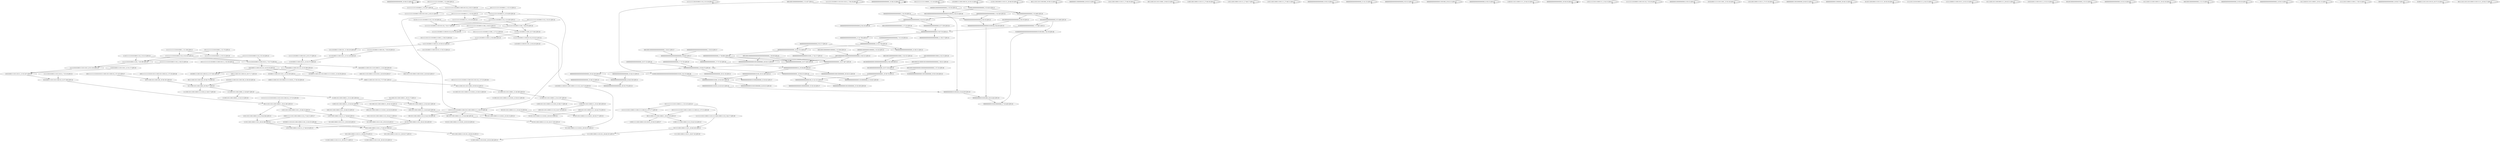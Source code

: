 digraph G {
    "00000000000000000000_18-38:15-LEN:20" -> "00000000000000000000_18-38:15-LEN:20";
    "111211101000111100101110_9-33:32-LEN:24" -> "110100011110010111001100011111110_14-47:19-LEN:33";
    "111211101000111100101110_9-33:32-LEN:24" -> "11010001111001011101_14-34:16-LEN:20";
    "101000111101101110011000111101_15-45:25-LEN:30" -> "1101110011000111101111_27-49:19-LEN:22";
    "101000111101101110011000111101_15-45:25-LEN:30" -> "11011100110001111011_27-46:522-LEN:20";
    "1111111112010100011110_3-25:18-LEN:22" -> "1111111112010100011110_3-25:18-LEN:22";
    "01111001101110011000_20-39:477-LEN:20" -> "11110011011100110001_21-40:467-LEN:20";
    "01111001101110011000_20-39:477-LEN:20" -> "1111001101110011000111111010_21-49:17-LEN:28";
    "00000000000000000000_18-38:15-LEN:20" -> "00000000000000000000_18-38:15-LEN:20";
    "1001111111121010101011110011011100110_1-37:152-LEN:37" -> "10111100110111001100_19-38:192-LEN:20";
    "00010001000000001000000_1-23:206-LEN:23" -> "00010000000010000000000000000000_5-36:212-LEN:32";
    "11101110011000111101_26-45:286-LEN:20" -> "1101110011000111101111_27-49:19-LEN:22";
    "11101110011000111101_26-45:286-LEN:20" -> "11011100110001111011_27-46:522-LEN:20";
    "11111211101000111101101110111_7-36:18-LEN:29" -> "11111211101000111101101110111_7-36:18-LEN:29";
    "00000000000000000000000_13-36:15-LEN:23" -> "00000000000000000000000_13-36:15-LEN:23";
    "111111121011100011110011111100110_5-37:177-LEN:33" -> "00111100111111001100011_19-41:219-LEN:23";
    "01010001111001101111011000111_14-42:69-LEN:29" -> "100110111101100011110110101_24-50:30-LEN:27";
    "01010001111001101111011000111_14-42:69-LEN:29" -> "100110111101100011100110101_24-50:45-LEN:27";
    "000100010000000000100000000000000000_1-37:23-LEN:36" -> "010000000000000000001_19-39:74-LEN:21";
    "000100010000000000100000000000000000_1-37:23-LEN:36" -> "01000000000000000001100100000000_19-50:159-LEN:32";
    "0000001000000001000000_1-23:16-LEN:22" -> "00010000000010000000000000000000_5-36:212-LEN:32";
    "10100011110011011100110_15-37:262-LEN:23" -> "00111100110111001100_19-38:274-LEN:20";
    "10111111111211100001_1-21:16-LEN:20" -> "10111111111211100001_1-21:16-LEN:20";
    "00000000000000000000000_1-24:19-LEN:23" -> "000000000000000000000_6-26:252-LEN:21";
    "00000000000000000000000_1-24:19-LEN:23" -> "0000000000000000000000_6-28:16-LEN:22";
    "100111111112101011011110011011100110_1-37:20-LEN:36" -> "10111100110111001100_19-38:192-LEN:20";
    "11010100011110111011_12-31:17-LEN:20" -> "10101000111101110111_13-32:247-LEN:20";
    "11010001111001100110_14-33:15-LEN:20" -> "11010001111001100110_14-33:15-LEN:20";
    "01000100000000000000000000000000010100_3-41:22-LEN:38" -> "00000000000000101001_23-42:431-LEN:20";
    "01000100000000000000000000000000010100_3-41:22-LEN:38" -> "000000000000001010000000000_23-50:42-LEN:27";
    "010000000000000000000_7-27:462-LEN:21" -> "000000000000000000000_9-29:710-LEN:21";
    "1101110111001100011110_23-44:264-LEN:22" -> "11101110011000111101_26-45:286-LEN:20";
    "00000000000101001000_26-45:444-LEN:20" -> "000000000010100100000000_27-50:449-LEN:24";
    "1110111001000111101111_26-48:20-LEN:22" -> "1110111001000111101111_26-48:20-LEN:22";
    "010001000000000000000_3-23:453-LEN:21" -> "00010000000000000000_5-24:466-LEN:20";
    "010001000000000000000_3-23:453-LEN:21" -> "00010000000000000000000000000001010010_5-43:22-LEN:38";
    "00000000000000000000000_13-36:15-LEN:23" -> "00000000000000000000000_13-36:15-LEN:23";
    "101111111121110100011_1-22:15-LEN:21" -> "1111111121110100011100110111011_4-35:21-LEN:31";
    "101111111121110100011_1-22:15-LEN:21" -> "11111111211101000111_4-23:430-LEN:20";
    "00000000000000000000_19-38:473-LEN:20" -> "000000000000000000000_20-41:18-LEN:21";
    "00000000000000000000_19-38:473-LEN:20" -> "0000000000000000000000000_20-44:250-LEN:25";
    "00000000000000000000_19-38:473-LEN:20" -> "00000000000000000001_20-39:213-LEN:20";
    "00000000000000101001_23-42:431-LEN:20" -> "00000000000001010010000000_24-50:22-LEN:26";
    "00000000000000101001_23-42:431-LEN:20" -> "00000000000001010010_24-43:415-LEN:20";
    "21110100011110011011_12-31:524-LEN:20" -> "11101000111100110111_13-32:571-LEN:20";
    "00100000000000000000_6-25:466-LEN:20" -> "010000000000000000000_7-27:462-LEN:21";
    "00100000000000000000_6-25:466-LEN:20" -> "01000000000000000000000000000101001000_7-45:19-LEN:38";
    "111110011000111101101_28-48:232-LEN:21" -> "111001100011110110101_30-50:249-LEN:21";
    "11101111121010100011110_2-25:15-LEN:23" -> "11111210101000111101_7-26:198-LEN:20";
    "11101111121010100011110_2-25:15-LEN:23" -> "11111210101000111100110111_7-32:73-LEN:26";
    "10110111011100011111_25-44:16-LEN:20" -> "0110111011100011111110101_26-50:277-LEN:25";
    "10110111011100011111_25-44:16-LEN:20" -> "011011101110001111110101_26-50:22-LEN:24";
    "101110011000111101101_28-48:18-LEN:21" -> "111001100011110110101_30-50:249-LEN:21";
    "101111111121110100011110_1-25:31-LEN:24" -> "11111211101000111101101110_7-33:17-LEN:26";
    "101111111121110100011110_1-25:31-LEN:24" -> "11111211101000111100_7-26:476-LEN:20";
    "00111100110111001100_19-38:274-LEN:20" -> "01111001101110011000_20-39:477-LEN:20";
    "111111111210101000111101_2-26:22-LEN:24" -> "111121010100011110111011_8-31:216-LEN:24";
    "101110011000111101111_28-48:479-LEN:21" -> "111001100011110111111_30-50:271-LEN:21";
    "101110011000111101111_28-48:479-LEN:21" -> "111001100011110111101_30-50:210-LEN:21";
    "0111001101110011000111_20-42:16-LEN:22" -> "10011011100110001111_24-43:443-LEN:20";
    "00000000000000000000_18-37:436-LEN:20" -> "00000000000000000000_19-38:473-LEN:20";
    "11110011011101110001_21-40:300-LEN:20" -> "11100110111011100011_22-41:287-LEN:20";
    "11110011011101110001_21-40:300-LEN:20" -> "1110011011101110001111110101_22-50:21-LEN:28";
    "101000111100110111011_15-35:320-LEN:21" -> "100011110011011101100011111110101_17-50:18-LEN:33";
    "101000111100110111011_15-35:320-LEN:21" -> "100011110011011101110_17-37:301-LEN:21";
    "00111101110111001000_19-39:15-LEN:20" -> "00111101110111001000_19-39:15-LEN:20";
    "100011111110111001100011110_17-44:21-LEN:27" -> "11101110011000111101_26-45:286-LEN:20";
    "01010001111001101110_14-33:16-LEN:20" -> "10100011110011011100110_15-37:262-LEN:23";
    "01010001111001101110_14-33:16-LEN:20" -> "101000111100110111011_15-35:320-LEN:21";
    "01010001111001101110_14-33:16-LEN:20" -> "10100011110011011101100011111110101_15-50:29-LEN:35";
    "00000000110000000000_30-50:15-LEN:20" -> "00000000110000000000_30-50:15-LEN:20";
    "110111001100011110111_27-48:16-LEN:21" -> "110111001100011110111_27-48:16-LEN:21";
    "00000000000000000000000_23-46:15-LEN:23" -> "00000000000000000000000_28-50:279-LEN:23";
    "00010001012000010010000000000000000_1-36:51-LEN:35" -> "00100000000000000000_18-37:224-LEN:20";
    "00010001000000000000000000000000000_1-36:28-LEN:35" -> "00000000000000000000_18-37:436-LEN:20";
    "00010001000000000000000000000000000_1-36:28-LEN:35" -> "00000000000000000000100100000000_18-50:21-LEN:32";
    "00010001000000000000000000000000000_1-36:28-LEN:35" -> "00000000000000000001_18-37:467-LEN:20";
    "001110011011101110001_19-40:15-LEN:21" -> "001110011011101110001_19-40:15-LEN:21";
    "1100110011000111101111_27-48:18-LEN:22" -> "1100110011000111101111_27-48:18-LEN:22";
    "11111210101000111101_7-26:198-LEN:20" -> "111121010100011110111011_8-31:216-LEN:24";
    "00000000000000000010_19-38:490-LEN:20" -> "000000000000000001000100000000_20-50:31-LEN:30";
    "00000000000000000010_19-38:490-LEN:20" -> "0000000000000000010100_20-41:460-LEN:22";
    "110111001100011101111_27-48:17-LEN:21" -> "110111001100011101111_27-48:17-LEN:21";
    "1101110011000111001111_27-48:21-LEN:22" -> "1101110011000111001111_27-48:21-LEN:22";
    "00000000000000000000_17-37:33-LEN:20" -> "00000000000000000000_19-38:473-LEN:20";
    "111111121110100011110_5-25:430-LEN:21" -> "11111211101000111101101110_7-33:17-LEN:26";
    "111111121110100011110_5-25:430-LEN:21" -> "11111211101000111100_7-26:476-LEN:20";
    "11112111010001111001_8-27:504-LEN:20" -> "111211101000111100101110_9-33:32-LEN:24";
    "11112111010001111001_8-27:504-LEN:20" -> "11121110100011110011_9-28:496-LEN:20";
    "000000000000000000000000_1-24:240-LEN:24" -> "000000000000000000000_6-26:252-LEN:21";
    "000000000000000000000000_1-24:240-LEN:24" -> "0000000000000000000000_6-28:16-LEN:22";
    "000000000000000000000_23-44:15-LEN:21" -> "000000000000000000000_26-46:259-LEN:21";
    "00111100111111001100011_19-41:219-LEN:23" -> "110011111100110001110110101_23-50:22-LEN:27";
    "00111100111111001100011_19-41:219-LEN:23" -> "1100111111001100011110_23-44:214-LEN:22";
    "1011111111121101000111100110111_1-32:29-LEN:31" -> "11010001111001101110_14-33:596-LEN:20";
    "1001101110011000111011_24-46:23-LEN:22" -> "110111001100011101111_27-48:46-LEN:21";
    "00000000000000000000000_9-32:17-LEN:23" -> "0000000000000000000000_14-36:21-LEN:22";
    "00000000000000000000000_9-32:17-LEN:23" -> "0000000000000000000000_14-35:721-LEN:22";
    "000000000000000000000_9-30:15-LEN:21" -> "000000000000000000000_9-30:15-LEN:21";
    "00100000000000000000_18-37:224-LEN:20" -> "010000000000000000001_19-39:74-LEN:21";
    "00100000000000000000_18-37:224-LEN:20" -> "01000000000000000001100100000000_19-50:159-LEN:32";
    "111111121011100011110111111001100011110_5-44:17-LEN:39" -> "011111100110001111011_26-46:245-LEN:21";
    "0000001000000000000000_1-23:34-LEN:22" -> "00010000000000000000_5-24:466-LEN:20";
    "0000001000000000000000_1-23:34-LEN:22" -> "00010000000000000000000000000001010010_5-43:22-LEN:38";
    "000000000000000000000_6-26:252-LEN:21" -> "00000000000000000000000000_8-34:16-LEN:26";
    "000000000000000000000_6-26:252-LEN:21" -> "00000000000000000000_8-27:239-LEN:20";
    "000000000000000000000000000_1-28:24-LEN:27" -> "000000000000000000000000000_9-36:62-LEN:27";
    "00000000000000000000_21-41:15-LEN:20" -> "00000000000000000000_21-41:15-LEN:20";
    "000000000000000000000000000_9-36:62-LEN:27" -> "00000000000000000000_17-37:33-LEN:20";
    "000000000000000000000000000_9-36:62-LEN:27" -> "00000000000000000001_17-37:32-LEN:20";
    "10111111111210111000111_1-23:153-LEN:23" -> "111111121011100011110011111100110_5-37:177-LEN:33";
    "10111111111210111000111_1-23:153-LEN:23" -> "111111121011100011110111111001100011110_5-44:17-LEN:39";
    "11100110111001100011_22-41:465-LEN:20" -> "11001101110011000111_23-42:451-LEN:20";
    "11100110111001100011_22-41:465-LEN:20" -> "11001101110011000111_23-43:42-LEN:20";
    "110111001100011101111_27-48:46-LEN:21" -> "011100110001110111111_29-50:30-LEN:21";
    "110111001100011101111_27-48:46-LEN:21" -> "011100110001110111101_29-50:18-LEN:21";
    "0000000000000000010100_20-41:460-LEN:22" -> "00000000000000101001_23-42:431-LEN:20";
    "0000000000000000010100_20-41:460-LEN:22" -> "000000000000001010000000000_23-50:42-LEN:27";
    "101111111112111010001_1-21:438-LEN:21" -> "11111111121110100011_3-22:437-LEN:20";
    "101111111112111010001_1-21:438-LEN:21" -> "111111111211101000111001101110_3-33:21-LEN:30";
    "10101000111101110111_13-32:247-LEN:20" -> "010100011110111011100110_14-37:260-LEN:24";
    "010100011110111011100110_14-37:260-LEN:24" -> "00111101110111001100011_19-41:285-LEN:23";
    "010000000000000000001_19-39:74-LEN:21" -> "000000000000000000110100000000_21-50:62-LEN:30";
    "010000000000000000001_19-39:74-LEN:21" -> "000000000000000000100_21-41:212-LEN:21";
    "000000000000000000000000_9-33:15-LEN:24" -> "000000000000000000000000_9-33:15-LEN:24";
    "0000000000000000011001000_20-45:15-LEN:25" -> "0000000000000000011001000_20-45:15-LEN:25";
    "00000000000000000000_9-29:15-LEN:20" -> "00000000000000000000_9-29:15-LEN:20";
    "0010000000000010000000000000000_6-36:168-LEN:31" -> "00100000000000000000_18-37:224-LEN:20";
    "0110111001100011111110_26-47:226-LEN:22" -> "0111001100011111110101_29-50:225-LEN:22";
    "1011111111211101000111100_1-26:32-LEN:25" -> "11112111010001111001_8-27:504-LEN:20";
    "1011111111211101000111100_1-26:32-LEN:25" -> "1111211101000111100101110_8-33:18-LEN:25";
    "00000000000000000000_13-32:726-LEN:20" -> "0000000000000000000000_14-36:21-LEN:22";
    "00000000000000000000_13-32:726-LEN:20" -> "0000000000000000000000_14-35:721-LEN:22";
    "010100111100110111001100_14-38:18-LEN:24" -> "01111001101110011000_20-39:477-LEN:20";
    "00010000000000000000_5-24:466-LEN:20" -> "00100000000000000000_6-25:466-LEN:20";
    "00010000000000000000_5-24:466-LEN:20" -> "0010000000000000000000_6-28:19-LEN:22";
    "01101110011000111101_26-45:234-LEN:20" -> "1101110011000111101111_27-49:19-LEN:22";
    "01101110011000111101_26-45:234-LEN:20" -> "11011100110001111011_27-46:522-LEN:20";
    "000000000000000000100_21-41:212-LEN:21" -> "000000000000000010000000000_23-50:18-LEN:27";
    "000000000000000000100_21-41:212-LEN:21" -> "0000000000000000100100000000_23-50:200-LEN:28";
    "00010000000000000000000000_1-27:25-LEN:26" -> "000000000000000000000_9-29:710-LEN:21";
    "110010111011100011111_23-44:15-LEN:21" -> "110010111011100011111_23-44:15-LEN:21";
    "111121010100011110111011_8-31:216-LEN:24" -> "10101000111101110111_13-32:247-LEN:20";
    "00000000000000000000_18-38:20-LEN:20" -> "00000000000000000000_18-38:20-LEN:20";
    "1011111101121110100011110011_1-28:22-LEN:28" -> "11211101000111100110_10-29:515-LEN:20";
    "00000000000001010010_24-43:415-LEN:20" -> "00000000000010100100_25-44:429-LEN:20";
    "00110111001100011110_25-44:218-LEN:20" -> "01101110011000111101_26-45:234-LEN:20";
    "00000000000000000000_18-38:20-LEN:20" -> "00000000000000000000_18-38:20-LEN:20";
    "00000000000010100100_25-44:429-LEN:20" -> "00000000000101001000_26-45:444-LEN:20";
    "0000000000000000000000000_20-44:250-LEN:25" -> "000000000000000000000_26-46:259-LEN:21";
    "00000000000000000001_20-39:213-LEN:20" -> "000000000000000000110100000000_21-50:62-LEN:30";
    "00000000000000000001_20-39:213-LEN:20" -> "000000000000000000100_21-41:212-LEN:21";
    "01101111121110100011110_2-25:18-LEN:23" -> "11111211101000111101101110_7-33:17-LEN:26";
    "01101111121110100011110_2-25:18-LEN:23" -> "11111211101000111100_7-26:476-LEN:20";
    "10000000000000000000_18-37:15-LEN:20" -> "00000000000000000000_19-38:473-LEN:20";
    "00000000000000000000_8-27:239-LEN:20" -> "000000000000000000000_9-29:710-LEN:21";
    "0000000000000000000000_14-35:721-LEN:22" -> "0000000000000000000101001_17-42:17-LEN:25";
    "0000000000000000000000_14-35:721-LEN:22" -> "00000000000000000000_17-36:695-LEN:20";
    "11011100110001111011_27-46:522-LEN:20" -> "101110011000111101101_28-48:18-LEN:21";
    "11011100110001111011_27-46:522-LEN:20" -> "101110011000111101111_28-48:479-LEN:21";
    "11011100110001111011_27-46:522-LEN:20" -> "1011100110001111011111_28-50:27-LEN:22";
    "00000000000000000001_18-37:467-LEN:20" -> "00000000000000000010_19-38:490-LEN:20";
    "110111112101110001111_3-24:15-LEN:21" -> "110111112101110001111_3-24:15-LEN:21";
    "11100110111011100011_22-41:287-LEN:20" -> "11001101110111000111111010_23-49:17-LEN:26";
    "11100110111011100011_22-41:287-LEN:20" -> "11001101110111000111_23-42:280-LEN:20";
    "111112111010000111001101110_7-33:19-LEN:27" -> "111112111010000111001101110_7-33:19-LEN:27";
    "101111111112111010011110011011101110_1-37:23-LEN:36" -> "001111001101110111000_19-39:314-LEN:21";
    "11101000111100110111_13-32:571-LEN:20" -> "11010001111001101110_14-33:596-LEN:20";
    "000100010000000000000000000_1-28:31-LEN:27" -> "000000000000000000000000000_9-36:62-LEN:27";
    "11001101110011000111_23-42:451-LEN:20" -> "10011011100110001111_24-43:443-LEN:20";
    "111111111112101010011110111011100110_1-37:23-LEN:36" -> "00111101110111001100011_19-41:285-LEN:23";
    "011111100110001111011_26-46:245-LEN:21" -> "111110011000111101101_28-48:232-LEN:21";
    "011111100110001111011_26-46:245-LEN:21" -> "11111001100011110111_28-47:16-LEN:20";
    "00000000000000000001_17-37:32-LEN:20" -> "00000000000000000010_19-38:490-LEN:20";
    "00000000100000000000_9-29:15-LEN:20" -> "00000000100000000000_9-29:15-LEN:20";
    "1010100011111110111001_13-35:16-LEN:22" -> "1010100011111110111001_13-35:16-LEN:22";
    "11011001100011110111_27-47:16-LEN:20" -> "11011001100011110111_27-47:16-LEN:20";
    "0010000000000000000000_6-28:19-LEN:22" -> "00000000000000000000000000010100100_9-44:28-LEN:35";
    "11121110100011110011_9-28:496-LEN:20" -> "11211101000111100110_10-29:515-LEN:20";
    "1011110110111001100011110_19-44:21-LEN:25" -> "01101110011000111101_26-45:234-LEN:20";
    "000000000110010000000_28-49:15-LEN:21" -> "000000000110010000000_28-49:15-LEN:21";
    "11111112111010001110011011100110001111_5-43:22-LEN:38" -> "00110111001100011110_25-44:218-LEN:20";
    "11111112111010001110011011100110001111_5-43:22-LEN:38" -> "0011011100110001111110101_25-50:15-LEN:25";
    "11111112111010001110011011100110001111_5-43:22-LEN:38" -> "00110111001100011111_25-44:246-LEN:20";
    "000100010000000000010000_1-24:152-LEN:24" -> "0010000000000010000000000000000_6-36:168-LEN:31";
    "011100110111001100011_20-41:17-LEN:21" -> "11001101110011000111_23-42:451-LEN:20";
    "011100110111001100011_20-41:17-LEN:21" -> "11001101110011000111_23-43:42-LEN:20";
    "11111111121010100011110_3-25:252-LEN:23" -> "11111210101000111101_7-26:198-LEN:20";
    "11111111121010100011110_3-25:252-LEN:23" -> "11111210101000111100110111_7-32:73-LEN:26";
    "12111010001111001101_11-30:510-LEN:20" -> "21110100011110011011_12-31:524-LEN:20";
    "00000000000011000000_26-46:15-LEN:20" -> "00000000000011000000_26-46:15-LEN:20";
    "11111111211101000111_4-23:430-LEN:20" -> "11111112111010001111_5-25:16-LEN:20";
    "11111111211101000111_4-23:430-LEN:20" -> "111111121110100011110_5-25:430-LEN:21";
    "11111111211101000111_4-23:430-LEN:20" -> "11111112111010001110011011100110001111_5-43:22-LEN:38";
    "1111111121010100011110_3-25:16-LEN:22" -> "11111210101000111101_7-26:198-LEN:20";
    "1111111121010100011110_3-25:16-LEN:22" -> "11111210101000111100110111_7-32:73-LEN:26";
    "111111111112101010001_1-21:190-LEN:21" -> "11111111121010100011_3-23:15-LEN:20";
    "111111111112101010001_1-21:190-LEN:21" -> "11111111121010100011110_3-25:252-LEN:23";
    "10010000000000010000_4-24:15-LEN:20" -> "0010000000000010000000000000000_6-36:168-LEN:31";
    "011011100100011110111111_26-50:19-LEN:24" -> "011011100100011110111111_26-50:19-LEN:24";
    "110100011110010111001100011111110_14-47:19-LEN:33" -> "0111001100011111110101_29-50:225-LEN:22";
    "00110111001100011111_25-44:246-LEN:20" -> "011011100110001111110101_26-50:16-LEN:24";
    "00110111001100011111_25-44:246-LEN:20" -> "0110111001100011111110_26-47:226-LEN:22";
    "111110112101010001111_4-24:15-LEN:21" -> "111110112101010001111_4-24:15-LEN:21";
    "1011111111211101000111_1-23:34-LEN:22" -> "11111112111010001111_5-25:16-LEN:20";
    "1011111111211101000111_1-23:34-LEN:22" -> "111111121110100011110_5-25:430-LEN:21";
    "1011111111211101000111_1-23:34-LEN:22" -> "11111112111010001110011011100110001111_5-43:22-LEN:38";
    "11001101110011000111_23-43:42-LEN:20" -> "10011011100110001111110101_24-50:20-LEN:26";
    "11001101110011000111_23-43:42-LEN:20" -> "1001101110011000111011_24-46:23-LEN:22";
    "1111120101000111101110111_7-32:16-LEN:25" -> "010100011110111011100110_14-37:260-LEN:24";
    "11111111121110100011_3-22:437-LEN:20" -> "1111111121110100011100110111011_4-35:21-LEN:31";
    "11111111121110100011_3-22:437-LEN:20" -> "11111111211101000111_4-23:430-LEN:20";
    "1121110000111100110111_10-32:15-LEN:22" -> "1121110000111100110111_10-32:15-LEN:22";
    "11111211101000111100_7-26:476-LEN:20" -> "11112111010001111001_8-27:504-LEN:20";
    "11111211101000111100_7-26:476-LEN:20" -> "1111211101000111100101110_8-33:18-LEN:25";
    "10111111112111010001111001_1-27:21-LEN:26" -> "111211101000111100101110_9-33:32-LEN:24";
    "10111111112111010001111001_1-27:21-LEN:26" -> "11121110100011110011_9-28:496-LEN:20";
    "01111001101110010001111_20-43:21-LEN:23" -> "01111001101110010001111_20-43:21-LEN:23";
    "21010100111100110111_12-32:15-LEN:20" -> "21010100111100110111_12-32:15-LEN:20";
    "10011110011011100110_18-37:17-LEN:20" -> "00111100110111001100_19-38:274-LEN:20";
    "00010000000010000000000000000000_5-36:212-LEN:32" -> "00000000000000000000_18-37:436-LEN:20";
    "00010000000010000000000000000000_5-36:212-LEN:32" -> "00000000000000000000100100000000_18-50:21-LEN:32";
    "00010000000010000000000000000000_5-36:212-LEN:32" -> "00000000000000000001_18-37:467-LEN:20";
    "000000000000000000000_11-31:704-LEN:21" -> "00000000000000000000_13-32:726-LEN:20";
    "001001000000000000000_2-23:15-LEN:21" -> "001001000000000000000_2-23:15-LEN:21";
    "00000000000000000000000000010100100_9-44:28-LEN:35" -> "00000000000101001000_26-45:444-LEN:20";
    "00111101110111001100011_19-41:285-LEN:23" -> "1101110111001100011110_23-44:264-LEN:22";
    "00111101110111001100011_19-41:285-LEN:23" -> "11011101110011000111011_23-46:22-LEN:23";
    "00000000000000000000_15-35:15-LEN:20" -> "00000000000000000000_15-35:15-LEN:20";
    "100110111011100011111_24-44:274-LEN:21" -> "0110111011100011111110101_26-50:277-LEN:25";
    "100110111011100011111_24-44:274-LEN:21" -> "011011101110001111110101_26-50:22-LEN:24";
    "11111210101000111100110111_7-32:73-LEN:26" -> "01010001111001101111011000111_14-42:69-LEN:29";
    "11111210101000111100110111_7-32:73-LEN:26" -> "01010001111001101110_14-33:16-LEN:20";
    "0111100111110011000111_20-42:16-LEN:22" -> "0111100111110011000111_20-42:16-LEN:22";
    "11211101000111100110_10-29:515-LEN:20" -> "1211101000111100110110_11-33:15-LEN:22";
    "11211101000111100110_10-29:515-LEN:20" -> "12111010001111001101_11-30:510-LEN:20";
    "0000000000000000000000_6-28:16-LEN:22" -> "00000000000000000000000000010100100_9-44:28-LEN:35";
    "00010000000000000000000000000001010010_5-43:22-LEN:38" -> "00000000000010100100_25-44:429-LEN:20";
    "00010001000000000000_1-21:15-LEN:20" -> "00010001000000000000_1-21:15-LEN:20";
    "00000000000000000000_17-36:695-LEN:20" -> "00000000000000000000_18-37:436-LEN:20";
    "00000000000000000000_17-36:695-LEN:20" -> "00000000000000000000100100000000_18-50:21-LEN:32";
    "00000000000000000000_17-36:695-LEN:20" -> "00000000000000000001_18-37:467-LEN:20";
    "11110011011100110001_21-40:467-LEN:20" -> "11100110111001100011_22-42:15-LEN:20";
    "11110011011100110001_21-40:467-LEN:20" -> "11100110111001100011_22-41:465-LEN:20";
    "010000000000000000000000_7-31:16-LEN:24" -> "00000000000000000000_13-32:726-LEN:20";
    "11010001111001101110_14-33:596-LEN:20" -> "10100011110011011100110_15-37:262-LEN:23";
    "11010001111001101110_14-33:596-LEN:20" -> "101000111100110111011_15-35:320-LEN:21";
    "11010001111001101110_14-33:596-LEN:20" -> "10100011110011011101100011111110101_15-50:29-LEN:35";
    "000100010000000000000_1-21:457-LEN:21" -> "01000100000000000000000000000000010100_3-41:22-LEN:38";
    "000100010000000000000_1-21:457-LEN:21" -> "010001000000000000000_3-23:453-LEN:21";
    "101111111112101110011110011111100110_1-37:21-LEN:36" -> "00111100111111001100011_19-41:219-LEN:23";
    "001111001101110111000_19-39:314-LEN:21" -> "11110011011101110001111110101_21-50:21-LEN:29";
    "001111001101110111000_19-39:314-LEN:21" -> "11110011011101110001_21-40:300-LEN:20";
    "00000000000000000000_18-38:18-LEN:20" -> "00000000000000000000_18-38:18-LEN:20";
    "100011110011011101110_17-37:301-LEN:21" -> "001111001101110111000_19-39:314-LEN:21";
    "0000000000000000000000_14-36:15-LEN:22" -> "0000000000000000000000_14-36:15-LEN:22";
    "11011101110011000111011_23-46:22-LEN:23" -> "110111001100011101111_27-48:46-LEN:21";
    "011110010111011100011_20-41:15-LEN:21" -> "011110010111011100011_20-41:15-LEN:21";
    "1100111111001100011110_23-44:214-LEN:22" -> "011111100110001111011_26-46:245-LEN:21";
    "111112011100011110011_7-28:15-LEN:21" -> "111112011100011110011_7-28:15-LEN:21";
    "10011011100110001111_24-43:443-LEN:20" -> "00110111001100011110_25-44:218-LEN:20";
    "10011011100110001111_24-43:443-LEN:20" -> "0011011100110001111110101_25-50:15-LEN:25";
    "10011011100110001111_24-43:443-LEN:20" -> "00110111001100011111_25-44:246-LEN:20";
    "11001101110111000111_23-42:280-LEN:20" -> "10011011101110001111110_24-47:16-LEN:23";
    "11001101110111000111_23-42:280-LEN:20" -> "100110111011100011111_24-44:274-LEN:21";
    "101111111112101010001_1-21:73-LEN:21" -> "11111111121010100011_3-23:15-LEN:20";
    "101111111112101010001_1-21:73-LEN:21" -> "11111111121010100011110_3-25:252-LEN:23";
    "11112111010001111001101_7-30:18-LEN:23" -> "21110100011110011011_12-31:524-LEN:20";
    "11111110100011110011011_8-31:27-LEN:23" -> "11101000111100110111_13-32:571-LEN:20";
    "000000000000000000000_9-29:710-LEN:21" -> "0000000000000000000000000_11-36:17-LEN:25";
    "000000000000000000000_9-29:710-LEN:21" -> "000000000000000000000_11-31:704-LEN:21";
    "10111100110111001100_19-38:192-LEN:20" -> "01111001101110011000_20-39:477-LEN:20";
    "00000000000000000000_18-38:17-LEN:20" -> "00000000000000000000_18-38:17-LEN:20";
    "000000000000000000000_26-46:259-LEN:21" -> "00000000000000000000000_28-50:279-LEN:23";
    "010001111011101110110_16-37:15-LEN:21" -> "010001111011101110110_16-37:15-LEN:21";
    "0011110111011101100011110111111_19-50:17-LEN:31" -> "0011110111011101100011110111111_19-50:17-LEN:31";
    "01000000000000000000000000000101001000_7-45:19-LEN:38" -> "000000000010100100000000_27-50:449-LEN:24";
}
